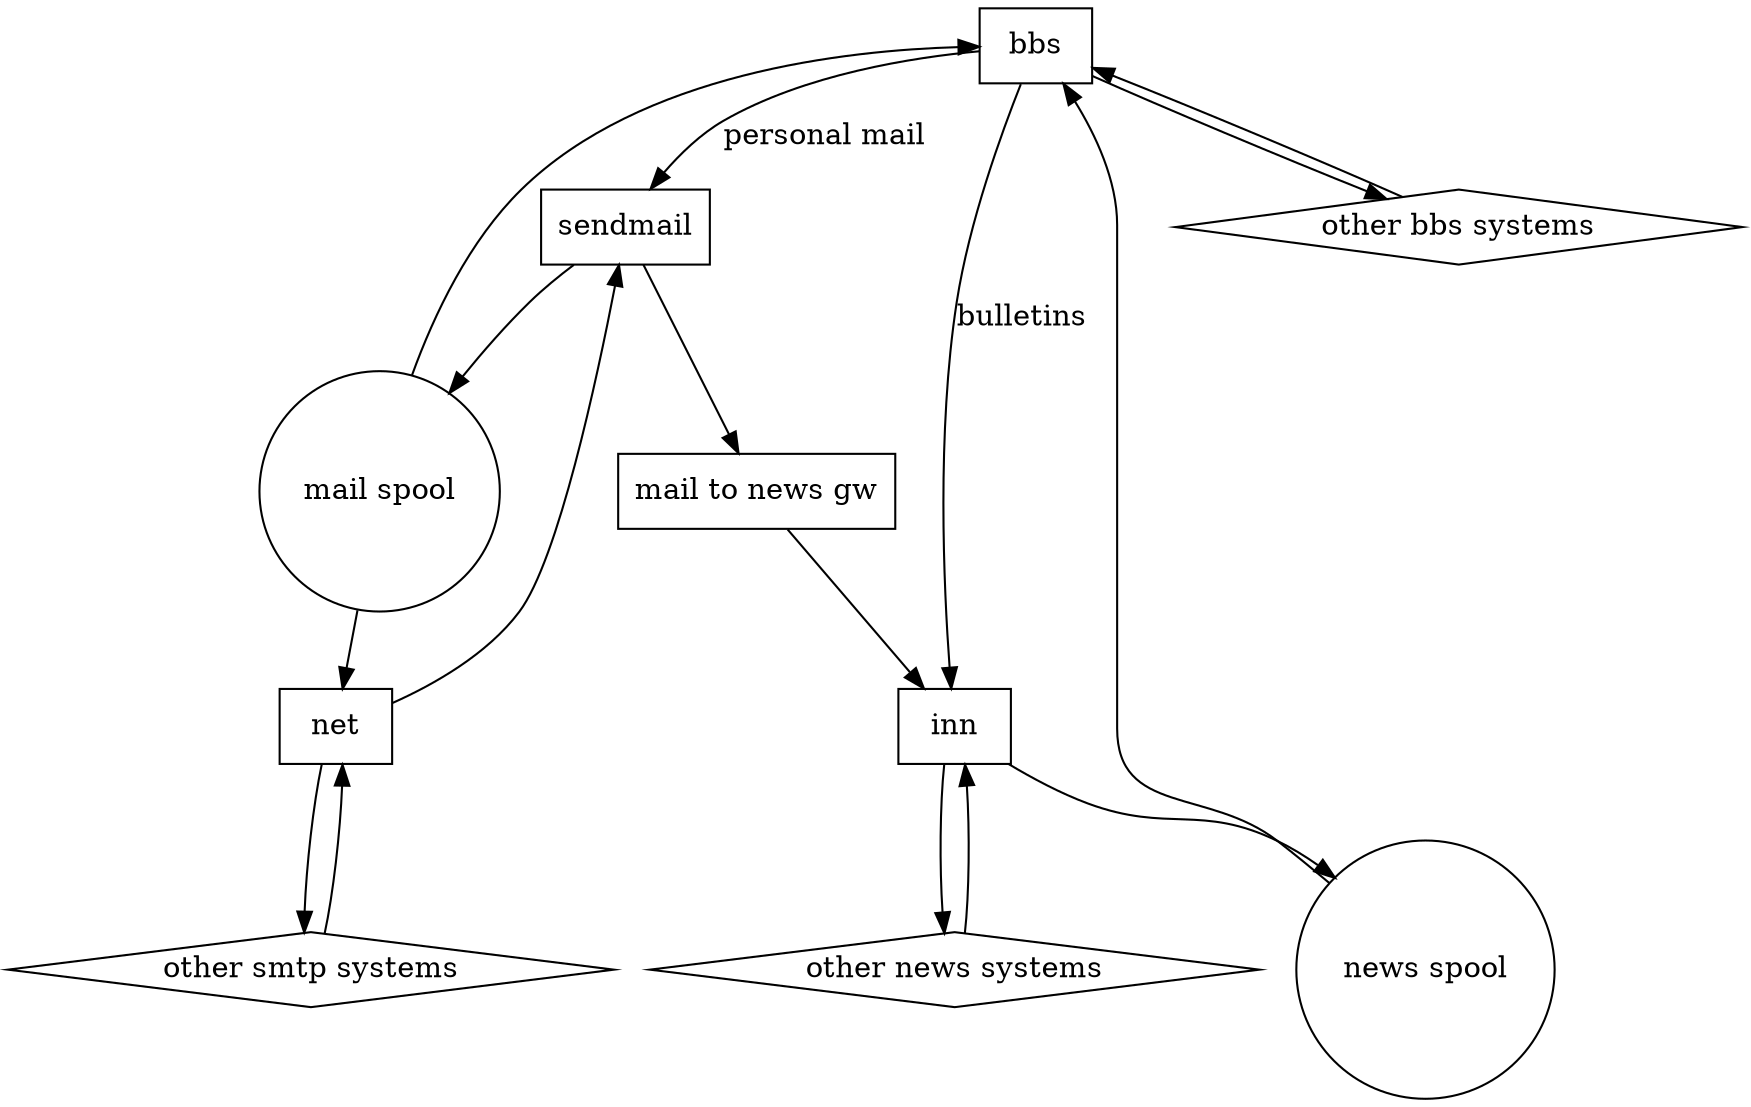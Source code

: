 digraph G {

        node [shape=box]; bbs; inn; net; sendmail; "mail to news gw";
        node [shape=circle]; "news spool"; "mail spool";
        node [shape=diamond]; "other news systems"; "other bbs systems"; "other smtp systems";

        "mail spool" -> bbs;
        "mail spool" -> net;
        "mail to news gw" -> inn;
        "news spool" -> bbs;
        "other bbs systems" -> bbs;
        "other news systems" -> inn;
        "other smtp systems" -> net;
        bbs -> "other bbs systems";
        bbs -> inn [label = "bulletins"];
        bbs -> sendmail [label = "personal mail"];
        inn -> "news spool";
        inn -> "other news systems";
        net -> "other smtp systems";
        net -> sendmail;
        sendmail -> "mail spool";
        sendmail -> "mail to news gw";

}
